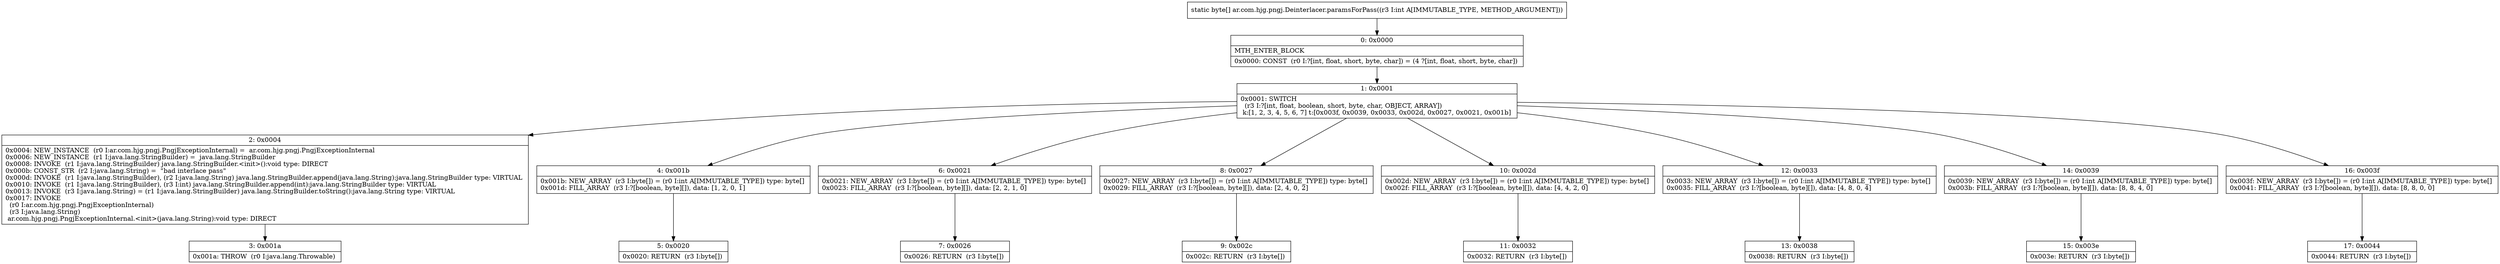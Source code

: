 digraph "CFG forar.com.hjg.pngj.Deinterlacer.paramsForPass(I)[B" {
Node_0 [shape=record,label="{0\:\ 0x0000|MTH_ENTER_BLOCK\l|0x0000: CONST  (r0 I:?[int, float, short, byte, char]) = (4 ?[int, float, short, byte, char]) \l}"];
Node_1 [shape=record,label="{1\:\ 0x0001|0x0001: SWITCH  \l  (r3 I:?[int, float, boolean, short, byte, char, OBJECT, ARRAY])\l k:[1, 2, 3, 4, 5, 6, 7] t:[0x003f, 0x0039, 0x0033, 0x002d, 0x0027, 0x0021, 0x001b] \l}"];
Node_2 [shape=record,label="{2\:\ 0x0004|0x0004: NEW_INSTANCE  (r0 I:ar.com.hjg.pngj.PngjExceptionInternal) =  ar.com.hjg.pngj.PngjExceptionInternal \l0x0006: NEW_INSTANCE  (r1 I:java.lang.StringBuilder) =  java.lang.StringBuilder \l0x0008: INVOKE  (r1 I:java.lang.StringBuilder) java.lang.StringBuilder.\<init\>():void type: DIRECT \l0x000b: CONST_STR  (r2 I:java.lang.String) =  \"bad interlace pass\" \l0x000d: INVOKE  (r1 I:java.lang.StringBuilder), (r2 I:java.lang.String) java.lang.StringBuilder.append(java.lang.String):java.lang.StringBuilder type: VIRTUAL \l0x0010: INVOKE  (r1 I:java.lang.StringBuilder), (r3 I:int) java.lang.StringBuilder.append(int):java.lang.StringBuilder type: VIRTUAL \l0x0013: INVOKE  (r3 I:java.lang.String) = (r1 I:java.lang.StringBuilder) java.lang.StringBuilder.toString():java.lang.String type: VIRTUAL \l0x0017: INVOKE  \l  (r0 I:ar.com.hjg.pngj.PngjExceptionInternal)\l  (r3 I:java.lang.String)\l ar.com.hjg.pngj.PngjExceptionInternal.\<init\>(java.lang.String):void type: DIRECT \l}"];
Node_3 [shape=record,label="{3\:\ 0x001a|0x001a: THROW  (r0 I:java.lang.Throwable) \l}"];
Node_4 [shape=record,label="{4\:\ 0x001b|0x001b: NEW_ARRAY  (r3 I:byte[]) = (r0 I:int A[IMMUTABLE_TYPE]) type: byte[] \l0x001d: FILL_ARRAY  (r3 I:?[boolean, byte][]), data: [1, 2, 0, 1] \l}"];
Node_5 [shape=record,label="{5\:\ 0x0020|0x0020: RETURN  (r3 I:byte[]) \l}"];
Node_6 [shape=record,label="{6\:\ 0x0021|0x0021: NEW_ARRAY  (r3 I:byte[]) = (r0 I:int A[IMMUTABLE_TYPE]) type: byte[] \l0x0023: FILL_ARRAY  (r3 I:?[boolean, byte][]), data: [2, 2, 1, 0] \l}"];
Node_7 [shape=record,label="{7\:\ 0x0026|0x0026: RETURN  (r3 I:byte[]) \l}"];
Node_8 [shape=record,label="{8\:\ 0x0027|0x0027: NEW_ARRAY  (r3 I:byte[]) = (r0 I:int A[IMMUTABLE_TYPE]) type: byte[] \l0x0029: FILL_ARRAY  (r3 I:?[boolean, byte][]), data: [2, 4, 0, 2] \l}"];
Node_9 [shape=record,label="{9\:\ 0x002c|0x002c: RETURN  (r3 I:byte[]) \l}"];
Node_10 [shape=record,label="{10\:\ 0x002d|0x002d: NEW_ARRAY  (r3 I:byte[]) = (r0 I:int A[IMMUTABLE_TYPE]) type: byte[] \l0x002f: FILL_ARRAY  (r3 I:?[boolean, byte][]), data: [4, 4, 2, 0] \l}"];
Node_11 [shape=record,label="{11\:\ 0x0032|0x0032: RETURN  (r3 I:byte[]) \l}"];
Node_12 [shape=record,label="{12\:\ 0x0033|0x0033: NEW_ARRAY  (r3 I:byte[]) = (r0 I:int A[IMMUTABLE_TYPE]) type: byte[] \l0x0035: FILL_ARRAY  (r3 I:?[boolean, byte][]), data: [4, 8, 0, 4] \l}"];
Node_13 [shape=record,label="{13\:\ 0x0038|0x0038: RETURN  (r3 I:byte[]) \l}"];
Node_14 [shape=record,label="{14\:\ 0x0039|0x0039: NEW_ARRAY  (r3 I:byte[]) = (r0 I:int A[IMMUTABLE_TYPE]) type: byte[] \l0x003b: FILL_ARRAY  (r3 I:?[boolean, byte][]), data: [8, 8, 4, 0] \l}"];
Node_15 [shape=record,label="{15\:\ 0x003e|0x003e: RETURN  (r3 I:byte[]) \l}"];
Node_16 [shape=record,label="{16\:\ 0x003f|0x003f: NEW_ARRAY  (r3 I:byte[]) = (r0 I:int A[IMMUTABLE_TYPE]) type: byte[] \l0x0041: FILL_ARRAY  (r3 I:?[boolean, byte][]), data: [8, 8, 0, 0] \l}"];
Node_17 [shape=record,label="{17\:\ 0x0044|0x0044: RETURN  (r3 I:byte[]) \l}"];
MethodNode[shape=record,label="{static byte[] ar.com.hjg.pngj.Deinterlacer.paramsForPass((r3 I:int A[IMMUTABLE_TYPE, METHOD_ARGUMENT])) }"];
MethodNode -> Node_0;
Node_0 -> Node_1;
Node_1 -> Node_2;
Node_1 -> Node_4;
Node_1 -> Node_6;
Node_1 -> Node_8;
Node_1 -> Node_10;
Node_1 -> Node_12;
Node_1 -> Node_14;
Node_1 -> Node_16;
Node_2 -> Node_3;
Node_4 -> Node_5;
Node_6 -> Node_7;
Node_8 -> Node_9;
Node_10 -> Node_11;
Node_12 -> Node_13;
Node_14 -> Node_15;
Node_16 -> Node_17;
}

